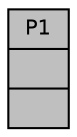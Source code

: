 digraph "P1"
{
 // LATEX_PDF_SIZE
  bgcolor="transparent";
  edge [fontname="Helvetica",fontsize="10",labelfontname="Helvetica",labelfontsize="10"];
  node [fontname="Helvetica",fontsize="10",shape=record];
  Node1 [label="{P1\n||}",height=0.2,width=0.4,color="black", fillcolor="grey75", style="filled", fontcolor="black",tooltip=" "];
}
